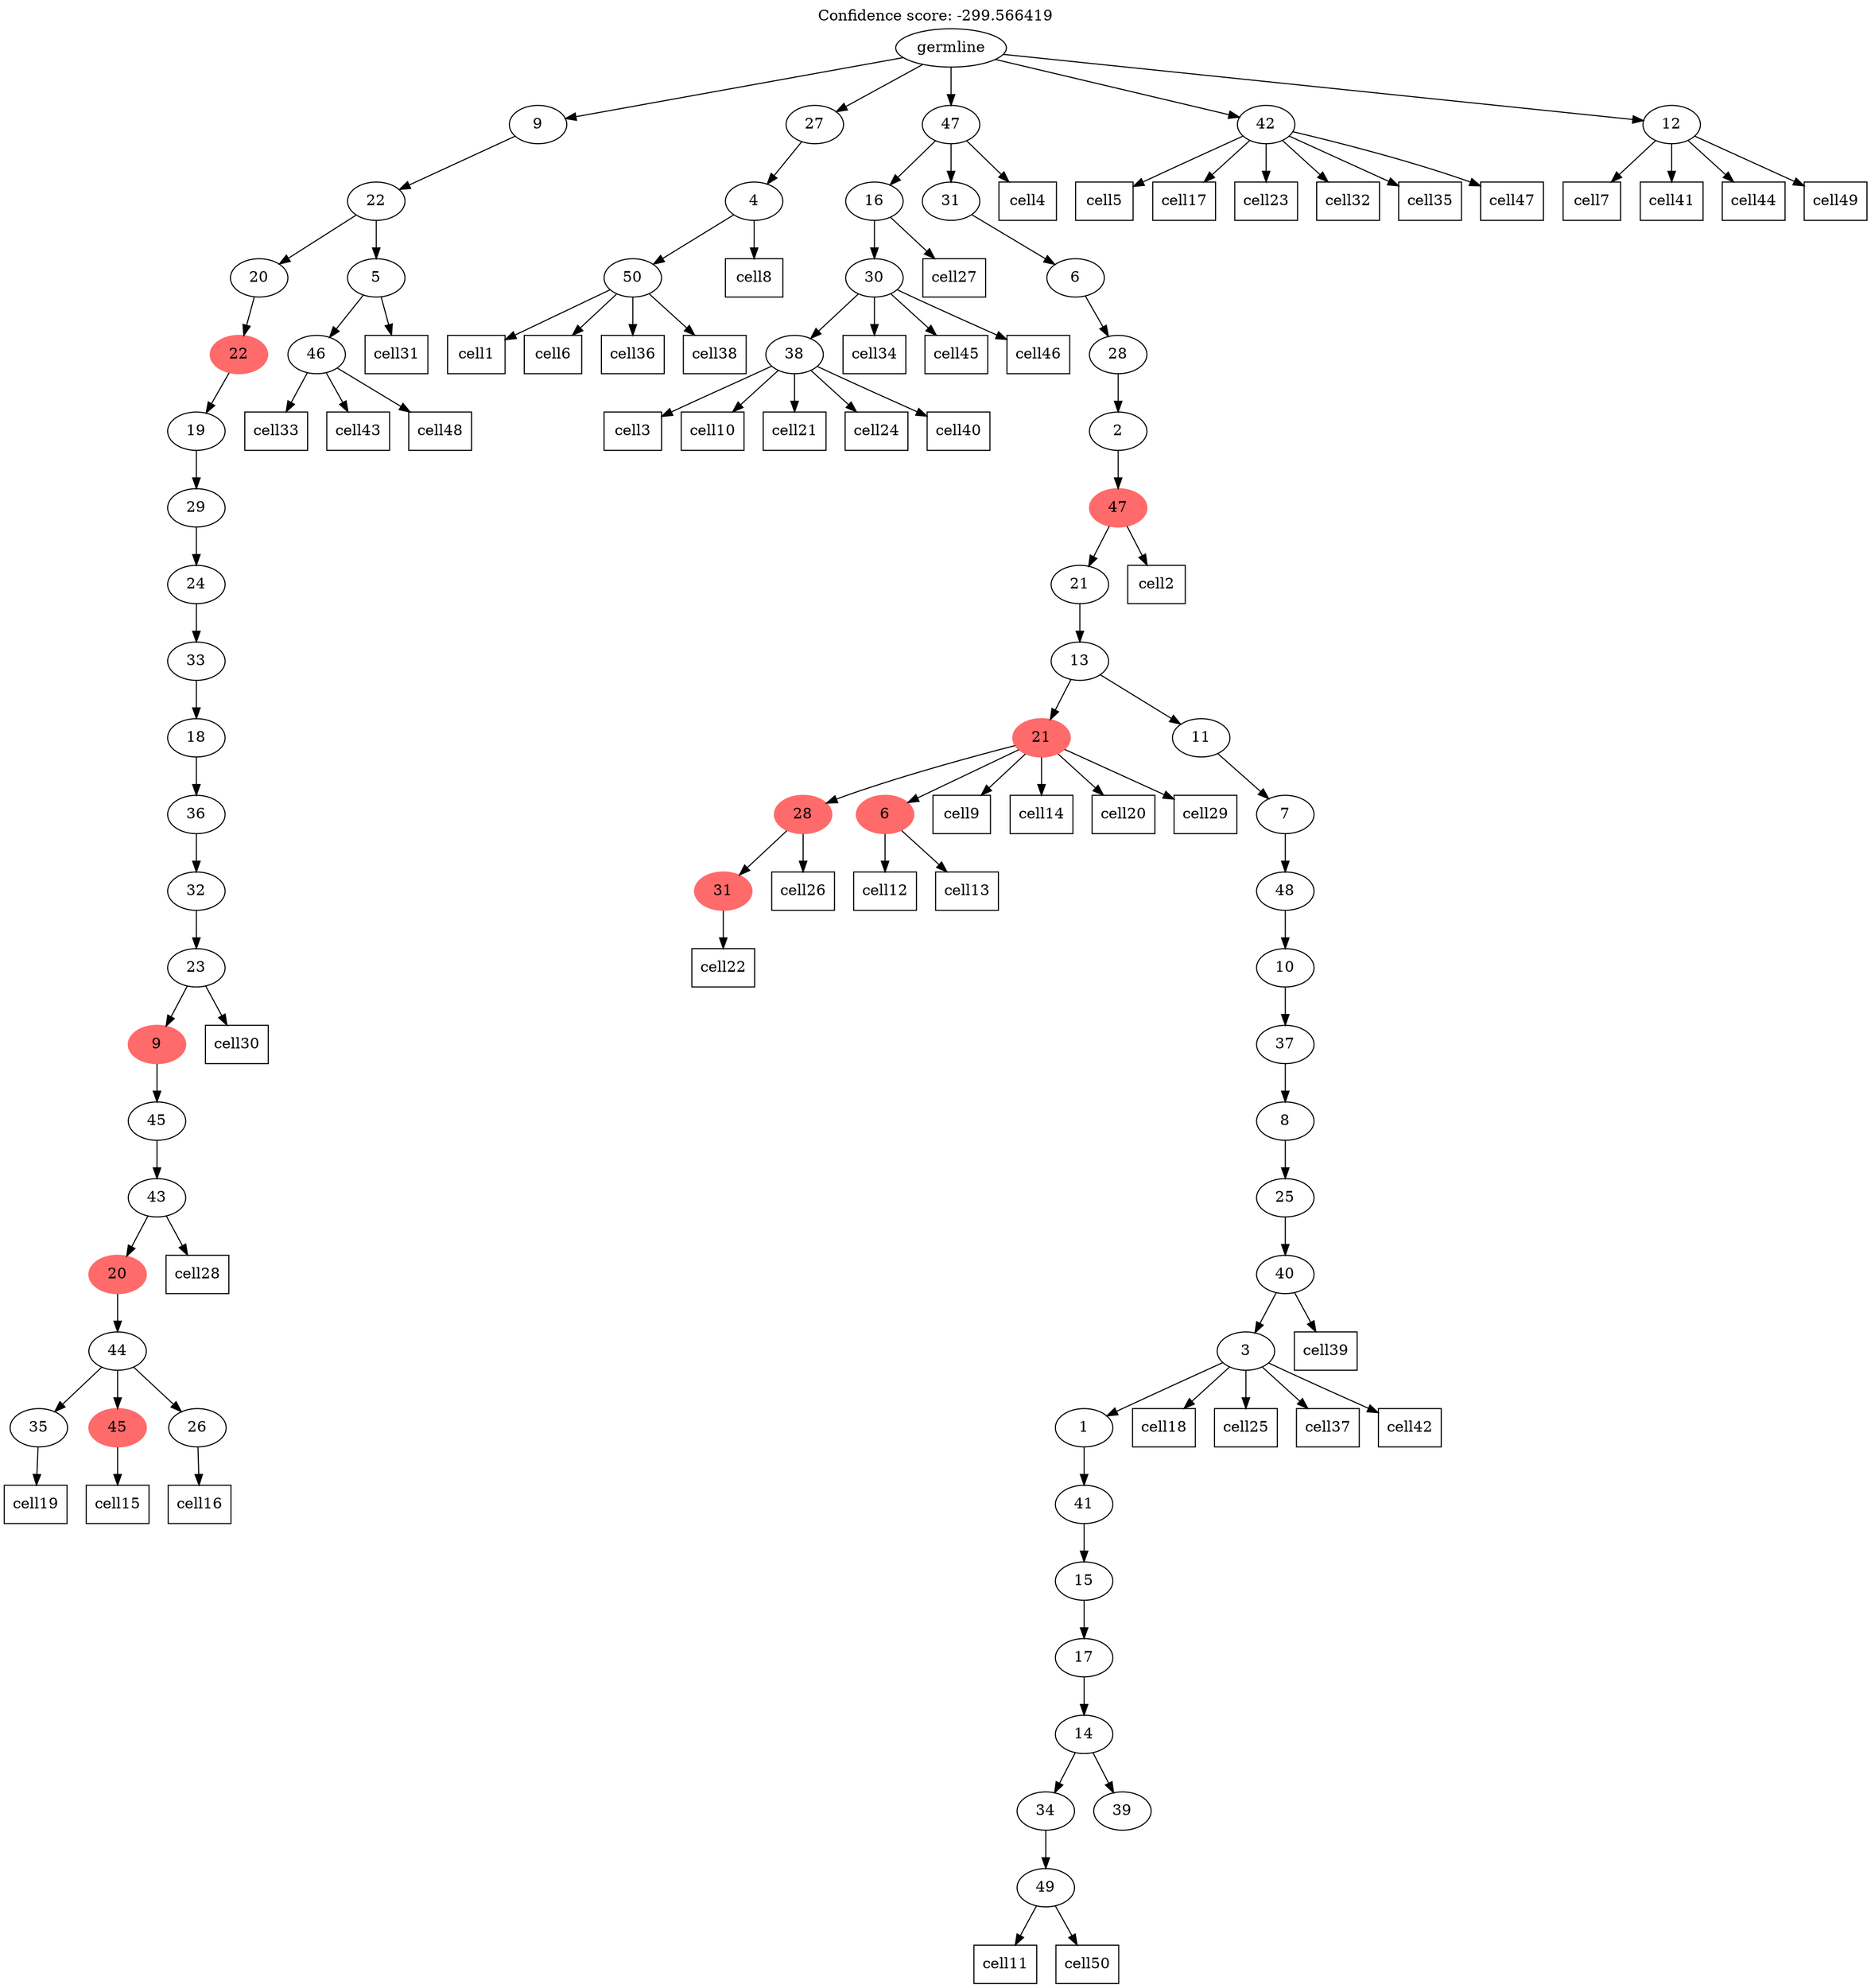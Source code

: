 digraph g {
	"55" -> "56";
	"56" [label="35"];
	"55" -> "57";
	"57" [color=indianred1, style=filled, label="45"];
	"55" -> "58";
	"58" [label="26"];
	"54" -> "55";
	"55" [label="44"];
	"53" -> "54";
	"54" [color=indianred1, style=filled, label="20"];
	"52" -> "53";
	"53" [label="43"];
	"51" -> "52";
	"52" [label="45"];
	"50" -> "51";
	"51" [color=indianred1, style=filled, label="9"];
	"49" -> "50";
	"50" [label="23"];
	"48" -> "49";
	"49" [label="32"];
	"47" -> "48";
	"48" [label="36"];
	"46" -> "47";
	"47" [label="18"];
	"45" -> "46";
	"46" [label="33"];
	"44" -> "45";
	"45" [label="24"];
	"43" -> "44";
	"44" [label="29"];
	"42" -> "43";
	"43" [label="19"];
	"41" -> "42";
	"42" [color=indianred1, style=filled, label="22"];
	"39" -> "40";
	"40" [label="46"];
	"38" -> "39";
	"39" [label="5"];
	"38" -> "41";
	"41" [label="20"];
	"37" -> "38";
	"38" [label="22"];
	"35" -> "36";
	"36" [label="50"];
	"34" -> "35";
	"35" [label="4"];
	"31" -> "32";
	"32" [label="38"];
	"30" -> "31";
	"31" [label="30"];
	"28" -> "29";
	"29" [color=indianred1, style=filled, label="31"];
	"26" -> "27";
	"27" [color=indianred1, style=filled, label="6"];
	"26" -> "28";
	"28" [color=indianred1, style=filled, label="28"];
	"23" -> "24";
	"24" [label="49"];
	"22" -> "23";
	"23" [label="34"];
	"22" -> "25";
	"25" [label="39"];
	"21" -> "22";
	"22" [label="14"];
	"20" -> "21";
	"21" [label="17"];
	"19" -> "20";
	"20" [label="15"];
	"18" -> "19";
	"19" [label="41"];
	"17" -> "18";
	"18" [label="1"];
	"16" -> "17";
	"17" [label="3"];
	"15" -> "16";
	"16" [label="40"];
	"14" -> "15";
	"15" [label="25"];
	"13" -> "14";
	"14" [label="8"];
	"12" -> "13";
	"13" [label="37"];
	"11" -> "12";
	"12" [label="10"];
	"10" -> "11";
	"11" [label="48"];
	"9" -> "10";
	"10" [label="7"];
	"8" -> "9";
	"9" [label="11"];
	"8" -> "26";
	"26" [color=indianred1, style=filled, label="21"];
	"7" -> "8";
	"8" [label="13"];
	"6" -> "7";
	"7" [label="21"];
	"5" -> "6";
	"6" [color=indianred1, style=filled, label="47"];
	"4" -> "5";
	"5" [label="2"];
	"3" -> "4";
	"4" [label="28"];
	"2" -> "3";
	"3" [label="6"];
	"1" -> "2";
	"2" [label="31"];
	"1" -> "30";
	"30" [label="16"];
	"0" -> "1";
	"1" [label="47"];
	"0" -> "33";
	"33" [label="42"];
	"0" -> "34";
	"34" [label="27"];
	"0" -> "37";
	"37" [label="9"];
	"0" -> "59";
	"59" [label="12"];
	"0" [label="germline"];
	"36" -> "cell1";
	"cell1" [shape=box];
	"6" -> "cell2";
	"cell2" [shape=box];
	"32" -> "cell3";
	"cell3" [shape=box];
	"1" -> "cell4";
	"cell4" [shape=box];
	"33" -> "cell5";
	"cell5" [shape=box];
	"36" -> "cell6";
	"cell6" [shape=box];
	"59" -> "cell7";
	"cell7" [shape=box];
	"35" -> "cell8";
	"cell8" [shape=box];
	"26" -> "cell9";
	"cell9" [shape=box];
	"32" -> "cell10";
	"cell10" [shape=box];
	"24" -> "cell11";
	"cell11" [shape=box];
	"27" -> "cell12";
	"cell12" [shape=box];
	"27" -> "cell13";
	"cell13" [shape=box];
	"26" -> "cell14";
	"cell14" [shape=box];
	"57" -> "cell15";
	"cell15" [shape=box];
	"58" -> "cell16";
	"cell16" [shape=box];
	"33" -> "cell17";
	"cell17" [shape=box];
	"17" -> "cell18";
	"cell18" [shape=box];
	"56" -> "cell19";
	"cell19" [shape=box];
	"26" -> "cell20";
	"cell20" [shape=box];
	"32" -> "cell21";
	"cell21" [shape=box];
	"29" -> "cell22";
	"cell22" [shape=box];
	"33" -> "cell23";
	"cell23" [shape=box];
	"32" -> "cell24";
	"cell24" [shape=box];
	"17" -> "cell25";
	"cell25" [shape=box];
	"28" -> "cell26";
	"cell26" [shape=box];
	"30" -> "cell27";
	"cell27" [shape=box];
	"53" -> "cell28";
	"cell28" [shape=box];
	"26" -> "cell29";
	"cell29" [shape=box];
	"50" -> "cell30";
	"cell30" [shape=box];
	"39" -> "cell31";
	"cell31" [shape=box];
	"33" -> "cell32";
	"cell32" [shape=box];
	"40" -> "cell33";
	"cell33" [shape=box];
	"31" -> "cell34";
	"cell34" [shape=box];
	"33" -> "cell35";
	"cell35" [shape=box];
	"36" -> "cell36";
	"cell36" [shape=box];
	"17" -> "cell37";
	"cell37" [shape=box];
	"36" -> "cell38";
	"cell38" [shape=box];
	"16" -> "cell39";
	"cell39" [shape=box];
	"32" -> "cell40";
	"cell40" [shape=box];
	"59" -> "cell41";
	"cell41" [shape=box];
	"17" -> "cell42";
	"cell42" [shape=box];
	"40" -> "cell43";
	"cell43" [shape=box];
	"59" -> "cell44";
	"cell44" [shape=box];
	"31" -> "cell45";
	"cell45" [shape=box];
	"31" -> "cell46";
	"cell46" [shape=box];
	"33" -> "cell47";
	"cell47" [shape=box];
	"40" -> "cell48";
	"cell48" [shape=box];
	"59" -> "cell49";
	"cell49" [shape=box];
	"24" -> "cell50";
	"cell50" [shape=box];
	labelloc="t";
	label="Confidence score: -299.566419";
}
